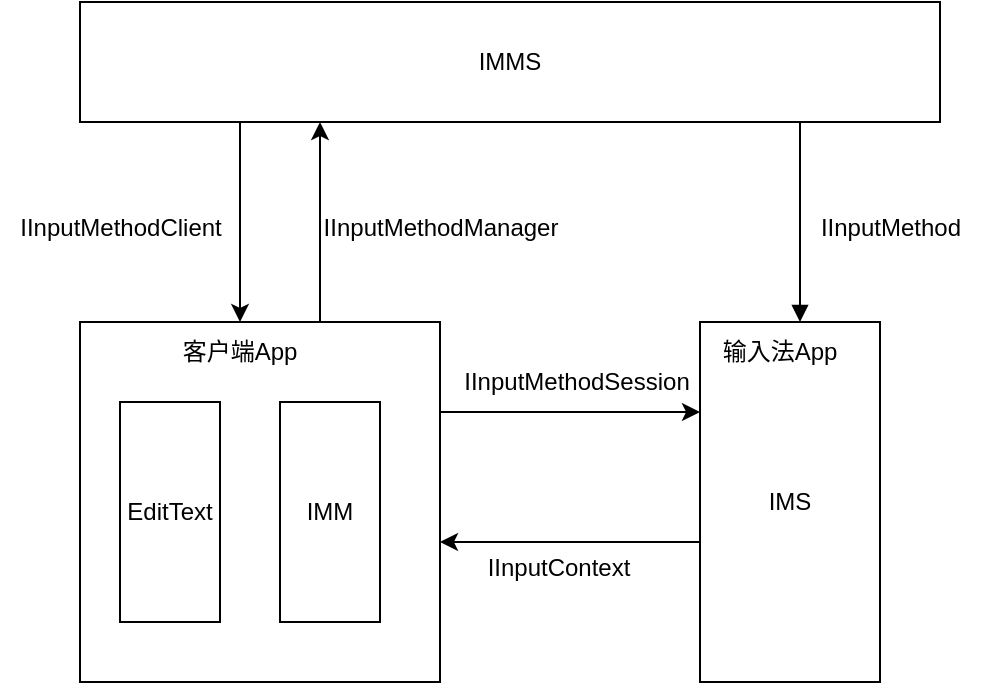 <mxfile version="26.0.13" pages="2">
  <diagram name="第 1 页" id="A3KhLieHLwxe2es9GT4D">
    <mxGraphModel dx="1166" dy="588" grid="1" gridSize="10" guides="1" tooltips="1" connect="1" arrows="1" fold="1" page="1" pageScale="1" pageWidth="827" pageHeight="1169" math="0" shadow="0">
      <root>
        <mxCell id="0" />
        <mxCell id="1" parent="0" />
        <mxCell id="1XHsIlju2dAWVkTbXADK-9" style="edgeStyle=orthogonalEdgeStyle;rounded=0;orthogonalLoop=1;jettySize=auto;html=1;entryX=0.5;entryY=0;entryDx=0;entryDy=0;fontSize=12;" edge="1" parent="1" source="1XHsIlju2dAWVkTbXADK-1" target="1XHsIlju2dAWVkTbXADK-3">
          <mxGeometry relative="1" as="geometry">
            <Array as="points">
              <mxPoint x="300" y="120" />
              <mxPoint x="300" y="120" />
            </Array>
          </mxGeometry>
        </mxCell>
        <mxCell id="1XHsIlju2dAWVkTbXADK-1" value="IMMS" style="rounded=0;whiteSpace=wrap;html=1;fontSize=12;" vertex="1" parent="1">
          <mxGeometry x="220" y="20" width="430" height="60" as="geometry" />
        </mxCell>
        <mxCell id="1XHsIlju2dAWVkTbXADK-15" style="edgeStyle=orthogonalEdgeStyle;rounded=0;orthogonalLoop=1;jettySize=auto;html=1;entryX=0;entryY=0.25;entryDx=0;entryDy=0;exitX=1;exitY=0.25;exitDx=0;exitDy=0;fontSize=12;" edge="1" parent="1" source="1XHsIlju2dAWVkTbXADK-2" target="1XHsIlju2dAWVkTbXADK-6">
          <mxGeometry relative="1" as="geometry" />
        </mxCell>
        <mxCell id="1XHsIlju2dAWVkTbXADK-16" value="IInputMethodSession" style="edgeLabel;html=1;align=center;verticalAlign=middle;resizable=0;points=[];fontSize=12;" vertex="1" connectable="0" parent="1XHsIlju2dAWVkTbXADK-15">
          <mxGeometry x="-0.273" y="8" relative="1" as="geometry">
            <mxPoint x="20" y="-7" as="offset" />
          </mxGeometry>
        </mxCell>
        <mxCell id="1XHsIlju2dAWVkTbXADK-2" value="" style="whiteSpace=wrap;html=1;aspect=fixed;fontSize=12;" vertex="1" parent="1">
          <mxGeometry x="220" y="180" width="180" height="180" as="geometry" />
        </mxCell>
        <mxCell id="1XHsIlju2dAWVkTbXADK-3" value="客户端App" style="text;html=1;align=center;verticalAlign=middle;whiteSpace=wrap;rounded=0;fontSize=12;" vertex="1" parent="1">
          <mxGeometry x="270" y="180" width="60" height="30" as="geometry" />
        </mxCell>
        <mxCell id="1XHsIlju2dAWVkTbXADK-4" value="EditText" style="rounded=0;whiteSpace=wrap;html=1;fontSize=12;" vertex="1" parent="1">
          <mxGeometry x="240" y="220" width="50" height="110" as="geometry" />
        </mxCell>
        <mxCell id="1XHsIlju2dAWVkTbXADK-5" value="IMM" style="rounded=0;whiteSpace=wrap;html=1;fontSize=12;" vertex="1" parent="1">
          <mxGeometry x="320" y="220" width="50" height="110" as="geometry" />
        </mxCell>
        <mxCell id="1XHsIlju2dAWVkTbXADK-17" style="edgeStyle=orthogonalEdgeStyle;rounded=0;orthogonalLoop=1;jettySize=auto;html=1;fontSize=12;" edge="1" parent="1" source="1XHsIlju2dAWVkTbXADK-6">
          <mxGeometry relative="1" as="geometry">
            <mxPoint x="400" y="290" as="targetPoint" />
            <Array as="points">
              <mxPoint x="400" y="290" />
            </Array>
          </mxGeometry>
        </mxCell>
        <mxCell id="1XHsIlju2dAWVkTbXADK-6" value="IMS" style="rounded=0;whiteSpace=wrap;html=1;fontSize=12;" vertex="1" parent="1">
          <mxGeometry x="530" y="180" width="90" height="180" as="geometry" />
        </mxCell>
        <mxCell id="1XHsIlju2dAWVkTbXADK-7" value="输入法App" style="text;html=1;align=center;verticalAlign=middle;whiteSpace=wrap;rounded=0;fontSize=12;" vertex="1" parent="1">
          <mxGeometry x="540" y="180" width="60" height="30" as="geometry" />
        </mxCell>
        <mxCell id="1XHsIlju2dAWVkTbXADK-10" style="edgeStyle=orthogonalEdgeStyle;rounded=0;orthogonalLoop=1;jettySize=auto;html=1;startArrow=block;startFill=1;endArrow=none;fontSize=12;" edge="1" parent="1" source="1XHsIlju2dAWVkTbXADK-6" target="1XHsIlju2dAWVkTbXADK-1">
          <mxGeometry relative="1" as="geometry">
            <Array as="points">
              <mxPoint x="580" y="140" />
              <mxPoint x="580" y="140" />
            </Array>
          </mxGeometry>
        </mxCell>
        <mxCell id="1XHsIlju2dAWVkTbXADK-11" style="edgeStyle=orthogonalEdgeStyle;rounded=0;orthogonalLoop=1;jettySize=auto;html=1;fontSize=12;" edge="1" parent="1" source="1XHsIlju2dAWVkTbXADK-2" target="1XHsIlju2dAWVkTbXADK-1">
          <mxGeometry relative="1" as="geometry">
            <Array as="points">
              <mxPoint x="340" y="110" />
              <mxPoint x="340" y="110" />
            </Array>
          </mxGeometry>
        </mxCell>
        <mxCell id="1XHsIlju2dAWVkTbXADK-12" value="IInputMethodManager" style="text;html=1;align=center;verticalAlign=middle;resizable=0;points=[];autosize=1;strokeColor=none;fillColor=none;fontSize=12;" vertex="1" parent="1">
          <mxGeometry x="330" y="118" width="140" height="30" as="geometry" />
        </mxCell>
        <mxCell id="1XHsIlju2dAWVkTbXADK-13" value="IInputMethodClient" style="text;html=1;align=center;verticalAlign=middle;resizable=0;points=[];autosize=1;strokeColor=none;fillColor=none;fontSize=12;" vertex="1" parent="1">
          <mxGeometry x="180" y="118" width="120" height="30" as="geometry" />
        </mxCell>
        <mxCell id="1XHsIlju2dAWVkTbXADK-14" value="IInputMethod" style="text;html=1;align=center;verticalAlign=middle;resizable=0;points=[];autosize=1;strokeColor=none;fillColor=none;fontSize=12;" vertex="1" parent="1">
          <mxGeometry x="580" y="118" width="90" height="30" as="geometry" />
        </mxCell>
        <mxCell id="1XHsIlju2dAWVkTbXADK-18" value="IInputContext" style="text;html=1;align=center;verticalAlign=middle;resizable=0;points=[];autosize=1;strokeColor=none;fillColor=none;fontSize=12;" vertex="1" parent="1">
          <mxGeometry x="414" y="288" width="90" height="30" as="geometry" />
        </mxCell>
      </root>
    </mxGraphModel>
  </diagram>
  <diagram id="_L2OAdhkrZePyM3R2bAZ" name="第 2 页">
    <mxGraphModel dx="991" dy="500" grid="1" gridSize="10" guides="1" tooltips="1" connect="1" arrows="1" fold="1" page="1" pageScale="1" pageWidth="827" pageHeight="1169" math="0" shadow="0">
      <root>
        <mxCell id="0" />
        <mxCell id="1" parent="0" />
      </root>
    </mxGraphModel>
  </diagram>
</mxfile>
